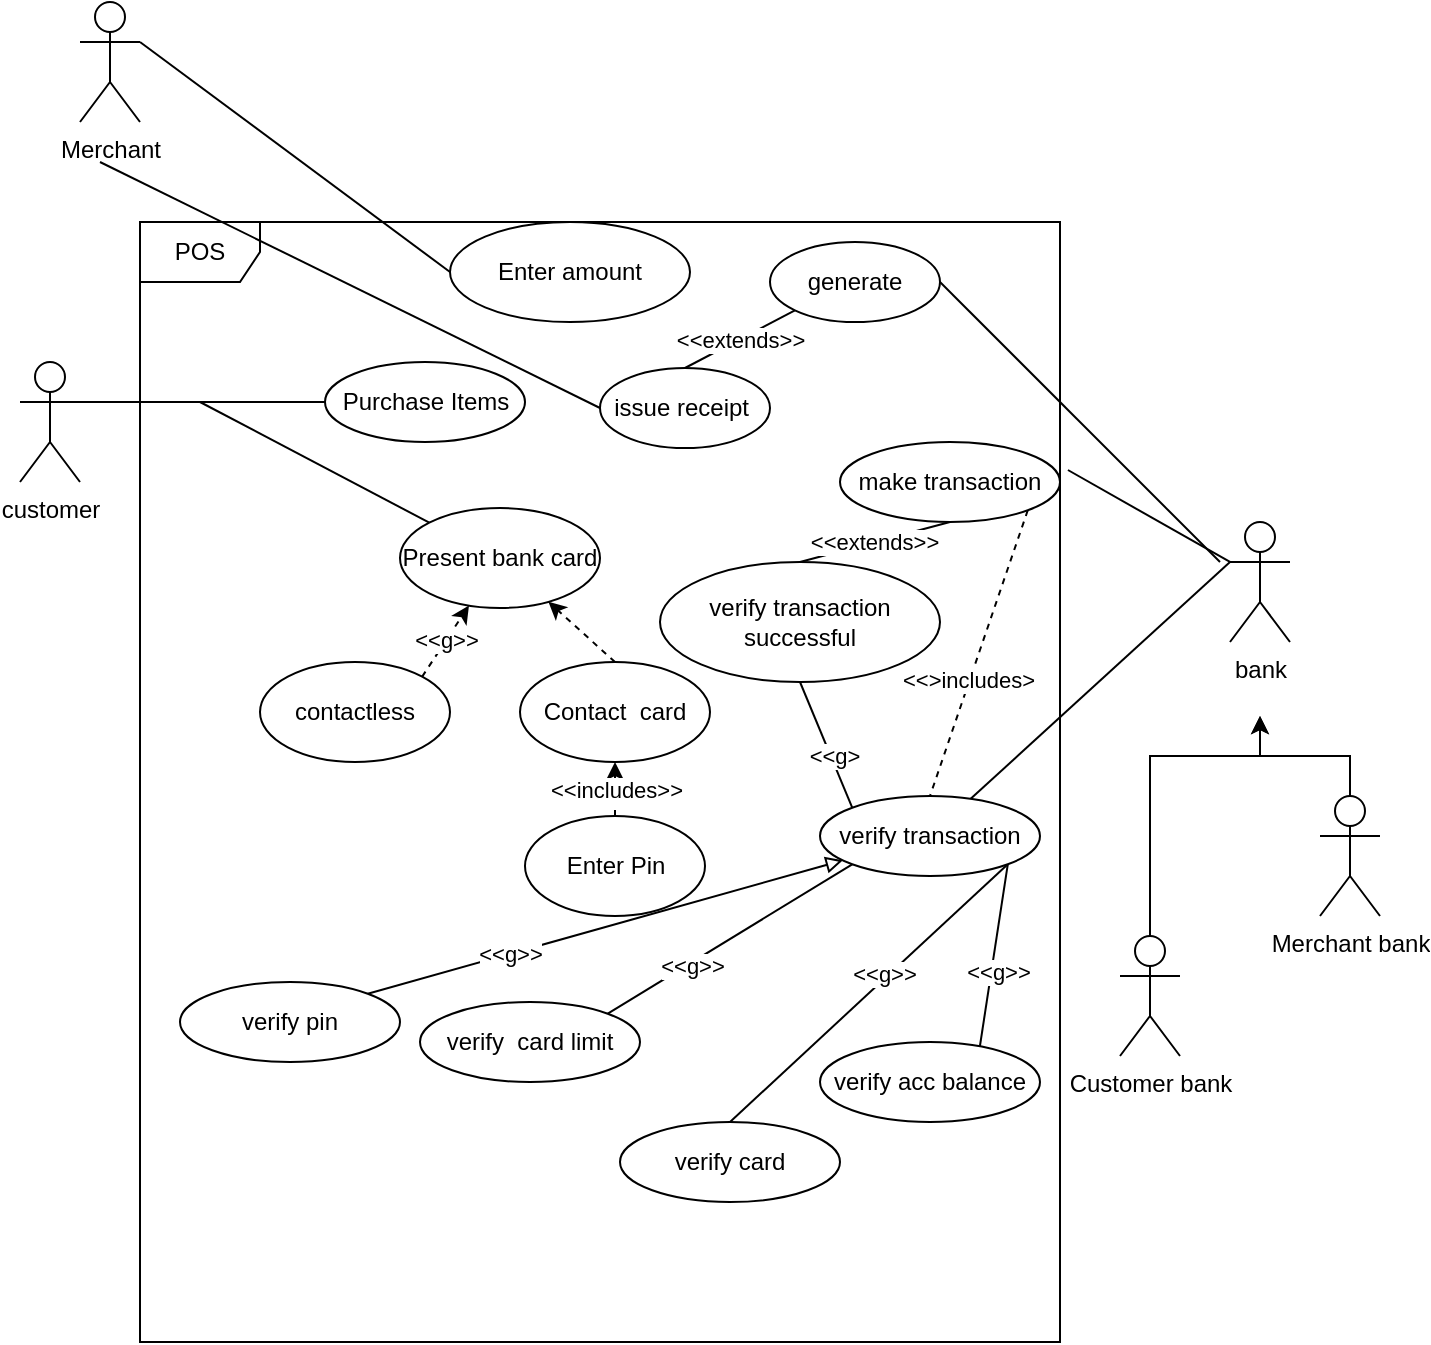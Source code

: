 <mxfile version="13.0.5" type="device"><diagram name="Page-1" id="e7e014a7-5840-1c2e-5031-d8a46d1fe8dd"><mxGraphModel dx="1197" dy="752" grid="1" gridSize="10" guides="1" tooltips="1" connect="1" arrows="1" fold="1" page="1" pageScale="1" pageWidth="1169" pageHeight="826" background="#ffffff" math="0" shadow="0"><root><mxCell id="0"/><mxCell id="1" parent="0"/><mxCell id="V-_n7TQ-BDWJ3czLSECa-41" value="POS" style="shape=umlFrame;whiteSpace=wrap;html=1;" vertex="1" parent="1"><mxGeometry x="110" y="330" width="460" height="560" as="geometry"/></mxCell><mxCell id="V-_n7TQ-BDWJ3czLSECa-71" style="edgeStyle=orthogonalEdgeStyle;rounded=0;orthogonalLoop=1;jettySize=auto;html=1;exitX=1;exitY=0.333;exitDx=0;exitDy=0;exitPerimeter=0;entryX=0;entryY=0.5;entryDx=0;entryDy=0;endArrow=none;endFill=0;" edge="1" parent="1" source="V-_n7TQ-BDWJ3czLSECa-42" target="V-_n7TQ-BDWJ3czLSECa-61"><mxGeometry relative="1" as="geometry"/></mxCell><mxCell id="V-_n7TQ-BDWJ3czLSECa-42" value="customer" style="shape=umlActor;verticalLabelPosition=bottom;labelBackgroundColor=#ffffff;verticalAlign=top;html=1;" vertex="1" parent="1"><mxGeometry x="50" y="400" width="30" height="60" as="geometry"/></mxCell><mxCell id="V-_n7TQ-BDWJ3czLSECa-102" style="edgeStyle=none;rounded=0;orthogonalLoop=1;jettySize=auto;html=1;exitX=1;exitY=0.333;exitDx=0;exitDy=0;exitPerimeter=0;entryX=0;entryY=0.5;entryDx=0;entryDy=0;endArrow=none;endFill=0;" edge="1" parent="1" source="V-_n7TQ-BDWJ3czLSECa-43" target="V-_n7TQ-BDWJ3czLSECa-63"><mxGeometry relative="1" as="geometry"/></mxCell><mxCell id="V-_n7TQ-BDWJ3czLSECa-43" value="Merchant" style="shape=umlActor;verticalLabelPosition=bottom;labelBackgroundColor=#ffffff;verticalAlign=top;html=1;" vertex="1" parent="1"><mxGeometry x="80" y="220" width="30" height="60" as="geometry"/></mxCell><mxCell id="V-_n7TQ-BDWJ3czLSECa-83" style="edgeStyle=none;rounded=0;orthogonalLoop=1;jettySize=auto;html=1;exitX=0;exitY=0.333;exitDx=0;exitDy=0;exitPerimeter=0;endArrow=none;endFill=0;" edge="1" parent="1" source="V-_n7TQ-BDWJ3czLSECa-49" target="V-_n7TQ-BDWJ3czLSECa-76"><mxGeometry relative="1" as="geometry"/></mxCell><mxCell id="V-_n7TQ-BDWJ3czLSECa-85" style="edgeStyle=none;rounded=0;orthogonalLoop=1;jettySize=auto;html=1;exitX=0;exitY=0.333;exitDx=0;exitDy=0;exitPerimeter=0;entryX=1.036;entryY=0.35;entryDx=0;entryDy=0;entryPerimeter=0;endArrow=none;endFill=0;" edge="1" parent="1" source="V-_n7TQ-BDWJ3czLSECa-49" target="V-_n7TQ-BDWJ3czLSECa-75"><mxGeometry relative="1" as="geometry"/></mxCell><mxCell id="V-_n7TQ-BDWJ3czLSECa-49" value="bank" style="shape=umlActor;verticalLabelPosition=bottom;labelBackgroundColor=#ffffff;verticalAlign=top;html=1;" vertex="1" parent="1"><mxGeometry x="655" y="480" width="30" height="60" as="geometry"/></mxCell><mxCell id="V-_n7TQ-BDWJ3czLSECa-60" style="edgeStyle=orthogonalEdgeStyle;rounded=0;orthogonalLoop=1;jettySize=auto;html=1;" edge="1" parent="1" source="V-_n7TQ-BDWJ3czLSECa-50"><mxGeometry relative="1" as="geometry"><mxPoint x="670" y="577" as="targetPoint"/><Array as="points"><mxPoint x="715" y="597"/><mxPoint x="670" y="597"/></Array></mxGeometry></mxCell><mxCell id="V-_n7TQ-BDWJ3czLSECa-50" value="Merchant bank" style="shape=umlActor;verticalLabelPosition=bottom;labelBackgroundColor=#ffffff;verticalAlign=top;html=1;" vertex="1" parent="1"><mxGeometry x="700" y="617" width="30" height="60" as="geometry"/></mxCell><mxCell id="V-_n7TQ-BDWJ3czLSECa-59" style="edgeStyle=orthogonalEdgeStyle;rounded=0;orthogonalLoop=1;jettySize=auto;html=1;exitX=0.5;exitY=0;exitDx=0;exitDy=0;exitPerimeter=0;" edge="1" parent="1" source="V-_n7TQ-BDWJ3czLSECa-51"><mxGeometry relative="1" as="geometry"><mxPoint x="670" y="577" as="targetPoint"/><Array as="points"><mxPoint x="615" y="597"/><mxPoint x="670" y="597"/></Array></mxGeometry></mxCell><mxCell id="V-_n7TQ-BDWJ3czLSECa-51" value="Customer bank" style="shape=umlActor;verticalLabelPosition=bottom;labelBackgroundColor=#ffffff;verticalAlign=top;html=1;" vertex="1" parent="1"><mxGeometry x="600" y="687" width="30" height="60" as="geometry"/></mxCell><mxCell id="V-_n7TQ-BDWJ3czLSECa-61" value="Purchase Items" style="ellipse;whiteSpace=wrap;html=1;" vertex="1" parent="1"><mxGeometry x="202.5" y="400" width="100" height="40" as="geometry"/></mxCell><mxCell id="V-_n7TQ-BDWJ3czLSECa-73" style="edgeStyle=none;rounded=0;orthogonalLoop=1;jettySize=auto;html=1;exitX=0;exitY=0;exitDx=0;exitDy=0;endArrow=none;endFill=0;" edge="1" parent="1" source="V-_n7TQ-BDWJ3czLSECa-62"><mxGeometry relative="1" as="geometry"><mxPoint x="140" y="420" as="targetPoint"/></mxGeometry></mxCell><mxCell id="V-_n7TQ-BDWJ3czLSECa-62" value="Present bank card" style="ellipse;whiteSpace=wrap;html=1;" vertex="1" parent="1"><mxGeometry x="240" y="473" width="100" height="50" as="geometry"/></mxCell><mxCell id="V-_n7TQ-BDWJ3czLSECa-63" value="Enter amount" style="ellipse;whiteSpace=wrap;html=1;" vertex="1" parent="1"><mxGeometry x="265" y="330" width="120" height="50" as="geometry"/></mxCell><mxCell id="V-_n7TQ-BDWJ3czLSECa-67" value="&amp;lt;&amp;lt;g&amp;gt;&amp;gt;" style="edgeStyle=none;rounded=0;orthogonalLoop=1;jettySize=auto;html=1;exitX=1;exitY=0;exitDx=0;exitDy=0;dashed=1;" edge="1" parent="1" source="V-_n7TQ-BDWJ3czLSECa-64" target="V-_n7TQ-BDWJ3czLSECa-62"><mxGeometry relative="1" as="geometry"/></mxCell><mxCell id="V-_n7TQ-BDWJ3czLSECa-64" value="contactless" style="ellipse;whiteSpace=wrap;html=1;" vertex="1" parent="1"><mxGeometry x="170" y="550" width="95" height="50" as="geometry"/></mxCell><mxCell id="V-_n7TQ-BDWJ3czLSECa-68" style="edgeStyle=none;rounded=0;orthogonalLoop=1;jettySize=auto;html=1;exitX=0.5;exitY=0;exitDx=0;exitDy=0;dashed=1;" edge="1" parent="1" source="V-_n7TQ-BDWJ3czLSECa-65" target="V-_n7TQ-BDWJ3czLSECa-62"><mxGeometry relative="1" as="geometry"/></mxCell><mxCell id="V-_n7TQ-BDWJ3czLSECa-65" value="Contact &amp;nbsp;card" style="ellipse;whiteSpace=wrap;html=1;" vertex="1" parent="1"><mxGeometry x="300" y="550" width="95" height="50" as="geometry"/></mxCell><mxCell id="V-_n7TQ-BDWJ3czLSECa-70" value="&amp;lt;&amp;lt;includes&amp;gt;&amp;gt;" style="edgeStyle=none;rounded=0;orthogonalLoop=1;jettySize=auto;html=1;exitX=0.5;exitY=0;exitDx=0;exitDy=0;dashed=1;" edge="1" parent="1" source="V-_n7TQ-BDWJ3czLSECa-69" target="V-_n7TQ-BDWJ3czLSECa-65"><mxGeometry relative="1" as="geometry"/></mxCell><mxCell id="V-_n7TQ-BDWJ3czLSECa-69" value="Enter Pin" style="ellipse;whiteSpace=wrap;html=1;" vertex="1" parent="1"><mxGeometry x="302.5" y="627" width="90" height="50" as="geometry"/></mxCell><mxCell id="V-_n7TQ-BDWJ3czLSECa-74" value="verify card" style="ellipse;whiteSpace=wrap;html=1;" vertex="1" parent="1"><mxGeometry x="350" y="780" width="110" height="40" as="geometry"/></mxCell><mxCell id="V-_n7TQ-BDWJ3czLSECa-103" value="&amp;lt;&amp;lt;extends&amp;gt;&amp;gt;" style="edgeStyle=none;rounded=0;orthogonalLoop=1;jettySize=auto;html=1;exitX=0.5;exitY=1;exitDx=0;exitDy=0;entryX=0.5;entryY=0;entryDx=0;entryDy=0;endArrow=none;endFill=0;" edge="1" parent="1" source="V-_n7TQ-BDWJ3czLSECa-75" target="V-_n7TQ-BDWJ3czLSECa-86"><mxGeometry relative="1" as="geometry"/></mxCell><mxCell id="V-_n7TQ-BDWJ3czLSECa-105" style="edgeStyle=none;rounded=0;orthogonalLoop=1;jettySize=auto;html=1;exitX=1;exitY=1;exitDx=0;exitDy=0;entryX=0.5;entryY=0;entryDx=0;entryDy=0;endArrow=none;endFill=0;dashed=1;" edge="1" parent="1" source="V-_n7TQ-BDWJ3czLSECa-75" target="V-_n7TQ-BDWJ3czLSECa-76"><mxGeometry relative="1" as="geometry"/></mxCell><mxCell id="V-_n7TQ-BDWJ3czLSECa-106" value="&amp;lt;&amp;lt;&amp;gt;includes&amp;gt;" style="edgeLabel;html=1;align=center;verticalAlign=middle;resizable=0;points=[];" vertex="1" connectable="0" parent="V-_n7TQ-BDWJ3czLSECa-105"><mxGeometry x="0.204" y="-2" relative="1" as="geometry"><mxPoint x="1" y="-1" as="offset"/></mxGeometry></mxCell><mxCell id="V-_n7TQ-BDWJ3czLSECa-75" value="make transaction" style="ellipse;whiteSpace=wrap;html=1;" vertex="1" parent="1"><mxGeometry x="460" y="440" width="110" height="40" as="geometry"/></mxCell><mxCell id="V-_n7TQ-BDWJ3czLSECa-80" style="edgeStyle=none;rounded=0;orthogonalLoop=1;jettySize=auto;html=1;exitX=1;exitY=1;exitDx=0;exitDy=0;entryX=0.727;entryY=0.05;entryDx=0;entryDy=0;entryPerimeter=0;endArrow=none;endFill=0;" edge="1" parent="1" source="V-_n7TQ-BDWJ3czLSECa-76" target="V-_n7TQ-BDWJ3czLSECa-79"><mxGeometry relative="1" as="geometry"/></mxCell><mxCell id="V-_n7TQ-BDWJ3czLSECa-92" value="&amp;lt;&amp;lt;g&amp;gt;&amp;gt;" style="edgeLabel;html=1;align=center;verticalAlign=middle;resizable=0;points=[];" vertex="1" connectable="0" parent="V-_n7TQ-BDWJ3czLSECa-80"><mxGeometry x="0.174" y="3" relative="1" as="geometry"><mxPoint as="offset"/></mxGeometry></mxCell><mxCell id="V-_n7TQ-BDWJ3czLSECa-81" style="edgeStyle=none;rounded=0;orthogonalLoop=1;jettySize=auto;html=1;exitX=0;exitY=1;exitDx=0;exitDy=0;endArrow=none;endFill=0;entryX=1;entryY=0;entryDx=0;entryDy=0;" edge="1" parent="1" source="V-_n7TQ-BDWJ3czLSECa-76" target="V-_n7TQ-BDWJ3czLSECa-78"><mxGeometry relative="1" as="geometry"/></mxCell><mxCell id="V-_n7TQ-BDWJ3czLSECa-89" value="&amp;lt;&amp;lt;g&amp;gt;&amp;gt;" style="edgeLabel;html=1;align=center;verticalAlign=middle;resizable=0;points=[];" vertex="1" connectable="0" parent="V-_n7TQ-BDWJ3czLSECa-81"><mxGeometry x="0.317" y="1" relative="1" as="geometry"><mxPoint as="offset"/></mxGeometry></mxCell><mxCell id="V-_n7TQ-BDWJ3czLSECa-84" style="edgeStyle=none;rounded=0;orthogonalLoop=1;jettySize=auto;html=1;exitX=1;exitY=1;exitDx=0;exitDy=0;entryX=0.5;entryY=0;entryDx=0;entryDy=0;endArrow=none;endFill=0;" edge="1" parent="1" source="V-_n7TQ-BDWJ3czLSECa-76" target="V-_n7TQ-BDWJ3czLSECa-74"><mxGeometry relative="1" as="geometry"/></mxCell><mxCell id="V-_n7TQ-BDWJ3czLSECa-91" value="&amp;lt;&amp;lt;g&amp;gt;&amp;gt;" style="edgeLabel;html=1;align=center;verticalAlign=middle;resizable=0;points=[];" vertex="1" connectable="0" parent="V-_n7TQ-BDWJ3czLSECa-84"><mxGeometry x="-0.127" y="-2" relative="1" as="geometry"><mxPoint as="offset"/></mxGeometry></mxCell><mxCell id="V-_n7TQ-BDWJ3czLSECa-76" value="verify transaction" style="ellipse;whiteSpace=wrap;html=1;" vertex="1" parent="1"><mxGeometry x="450" y="617" width="110" height="40" as="geometry"/></mxCell><mxCell id="V-_n7TQ-BDWJ3czLSECa-82" style="edgeStyle=none;rounded=0;orthogonalLoop=1;jettySize=auto;html=1;exitX=1;exitY=0;exitDx=0;exitDy=0;endArrow=block;endFill=0;" edge="1" parent="1" source="V-_n7TQ-BDWJ3czLSECa-77" target="V-_n7TQ-BDWJ3czLSECa-76"><mxGeometry relative="1" as="geometry"/></mxCell><mxCell id="V-_n7TQ-BDWJ3czLSECa-88" value="&amp;lt;&amp;lt;g&amp;gt;&amp;gt;" style="edgeLabel;html=1;align=center;verticalAlign=middle;resizable=0;points=[];" vertex="1" connectable="0" parent="V-_n7TQ-BDWJ3czLSECa-82"><mxGeometry x="-0.401" relative="1" as="geometry"><mxPoint as="offset"/></mxGeometry></mxCell><mxCell id="V-_n7TQ-BDWJ3czLSECa-77" value="verify pin" style="ellipse;whiteSpace=wrap;html=1;" vertex="1" parent="1"><mxGeometry x="130" y="710" width="110" height="40" as="geometry"/></mxCell><mxCell id="V-_n7TQ-BDWJ3czLSECa-78" value="verify &amp;nbsp;card limit" style="ellipse;whiteSpace=wrap;html=1;" vertex="1" parent="1"><mxGeometry x="250" y="720" width="110" height="40" as="geometry"/></mxCell><mxCell id="V-_n7TQ-BDWJ3czLSECa-79" value="verify acc balance" style="ellipse;whiteSpace=wrap;html=1;" vertex="1" parent="1"><mxGeometry x="450" y="740" width="110" height="40" as="geometry"/></mxCell><mxCell id="V-_n7TQ-BDWJ3czLSECa-87" style="edgeStyle=none;rounded=0;orthogonalLoop=1;jettySize=auto;html=1;exitX=0.5;exitY=1;exitDx=0;exitDy=0;entryX=0;entryY=0;entryDx=0;entryDy=0;endArrow=none;endFill=0;" edge="1" parent="1" source="V-_n7TQ-BDWJ3czLSECa-86" target="V-_n7TQ-BDWJ3czLSECa-76"><mxGeometry relative="1" as="geometry"/></mxCell><mxCell id="V-_n7TQ-BDWJ3czLSECa-90" value="&amp;lt;&amp;lt;g&amp;gt;" style="edgeLabel;html=1;align=center;verticalAlign=middle;resizable=0;points=[];" vertex="1" connectable="0" parent="V-_n7TQ-BDWJ3czLSECa-87"><mxGeometry x="0.178" y="1" relative="1" as="geometry"><mxPoint as="offset"/></mxGeometry></mxCell><mxCell id="V-_n7TQ-BDWJ3czLSECa-86" value="verify transaction successful" style="ellipse;whiteSpace=wrap;html=1;" vertex="1" parent="1"><mxGeometry x="370" y="500" width="140" height="60" as="geometry"/></mxCell><mxCell id="V-_n7TQ-BDWJ3czLSECa-94" style="edgeStyle=none;rounded=0;orthogonalLoop=1;jettySize=auto;html=1;exitX=1;exitY=0.5;exitDx=0;exitDy=0;endArrow=none;endFill=0;" edge="1" parent="1" source="V-_n7TQ-BDWJ3czLSECa-93"><mxGeometry relative="1" as="geometry"><mxPoint x="650" y="500" as="targetPoint"/></mxGeometry></mxCell><mxCell id="V-_n7TQ-BDWJ3czLSECa-96" value="&amp;lt;&amp;lt;extends&amp;gt;&amp;gt;" style="edgeStyle=none;rounded=0;orthogonalLoop=1;jettySize=auto;html=1;exitX=0;exitY=1;exitDx=0;exitDy=0;entryX=0.5;entryY=0;entryDx=0;entryDy=0;endArrow=none;endFill=0;" edge="1" parent="1" source="V-_n7TQ-BDWJ3czLSECa-93" target="V-_n7TQ-BDWJ3czLSECa-95"><mxGeometry relative="1" as="geometry"/></mxCell><mxCell id="V-_n7TQ-BDWJ3czLSECa-93" value="generate" style="ellipse;whiteSpace=wrap;html=1;" vertex="1" parent="1"><mxGeometry x="425" y="340" width="85" height="40" as="geometry"/></mxCell><mxCell id="V-_n7TQ-BDWJ3czLSECa-101" style="edgeStyle=none;rounded=0;orthogonalLoop=1;jettySize=auto;html=1;exitX=0;exitY=0.5;exitDx=0;exitDy=0;endArrow=none;endFill=0;" edge="1" parent="1" source="V-_n7TQ-BDWJ3czLSECa-95"><mxGeometry relative="1" as="geometry"><mxPoint x="90" y="300" as="targetPoint"/></mxGeometry></mxCell><mxCell id="V-_n7TQ-BDWJ3czLSECa-95" value="issue receipt&amp;nbsp;" style="ellipse;whiteSpace=wrap;html=1;" vertex="1" parent="1"><mxGeometry x="340" y="403" width="85" height="40" as="geometry"/></mxCell></root></mxGraphModel></diagram></mxfile>
